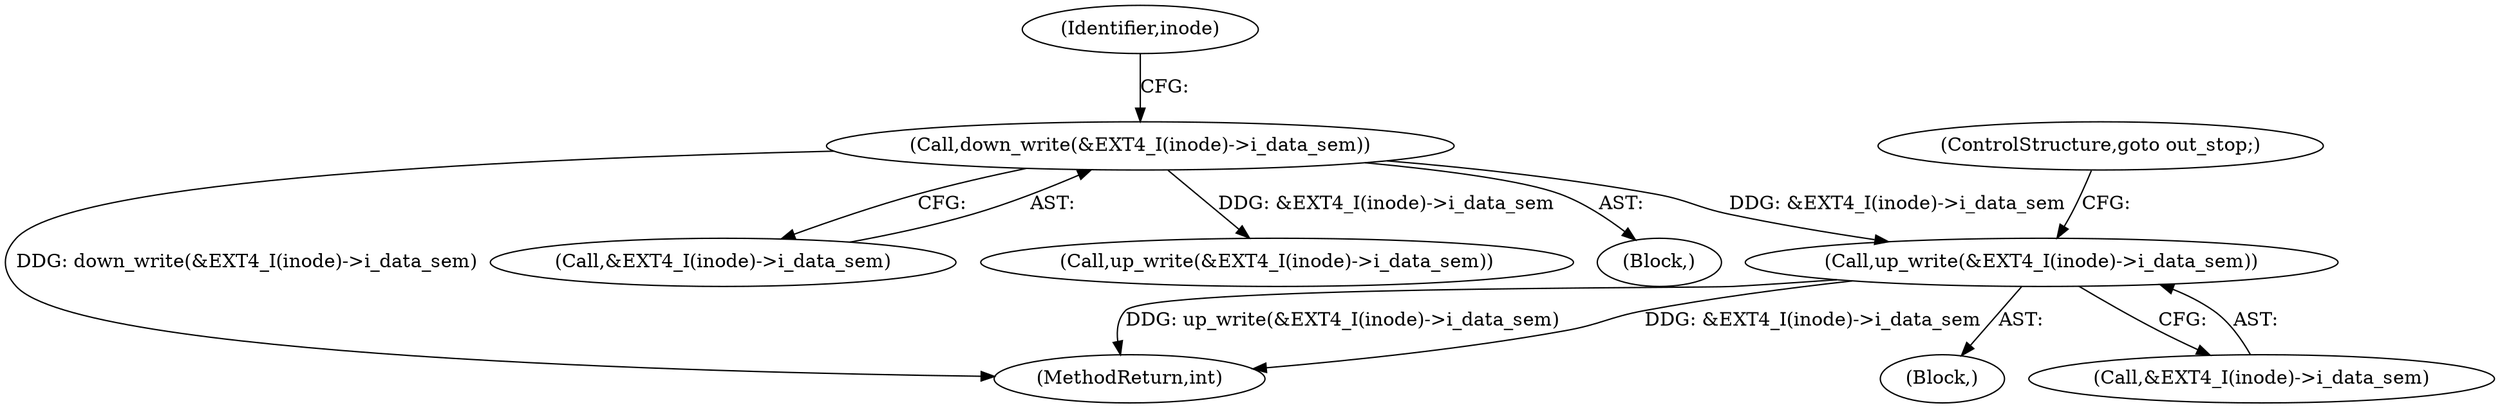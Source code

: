 digraph "0_linux_ea3d7209ca01da209cda6f0dea8be9cc4b7a933b_6@API" {
"1000359" [label="(Call,up_write(&EXT4_I(inode)->i_data_sem))"];
"1000340" [label="(Call,down_write(&EXT4_I(inode)->i_data_sem))"];
"1000365" [label="(ControlStructure,goto out_stop;)"];
"1000359" [label="(Call,up_write(&EXT4_I(inode)->i_data_sem))"];
"1000430" [label="(MethodReturn,int)"];
"1000340" [label="(Call,down_write(&EXT4_I(inode)->i_data_sem))"];
"1000341" [label="(Call,&EXT4_I(inode)->i_data_sem)"];
"1000347" [label="(Identifier,inode)"];
"1000358" [label="(Block,)"];
"1000386" [label="(Call,up_write(&EXT4_I(inode)->i_data_sem))"];
"1000112" [label="(Block,)"];
"1000360" [label="(Call,&EXT4_I(inode)->i_data_sem)"];
"1000359" -> "1000358"  [label="AST: "];
"1000359" -> "1000360"  [label="CFG: "];
"1000360" -> "1000359"  [label="AST: "];
"1000365" -> "1000359"  [label="CFG: "];
"1000359" -> "1000430"  [label="DDG: &EXT4_I(inode)->i_data_sem"];
"1000359" -> "1000430"  [label="DDG: up_write(&EXT4_I(inode)->i_data_sem)"];
"1000340" -> "1000359"  [label="DDG: &EXT4_I(inode)->i_data_sem"];
"1000340" -> "1000112"  [label="AST: "];
"1000340" -> "1000341"  [label="CFG: "];
"1000341" -> "1000340"  [label="AST: "];
"1000347" -> "1000340"  [label="CFG: "];
"1000340" -> "1000430"  [label="DDG: down_write(&EXT4_I(inode)->i_data_sem)"];
"1000340" -> "1000386"  [label="DDG: &EXT4_I(inode)->i_data_sem"];
}
